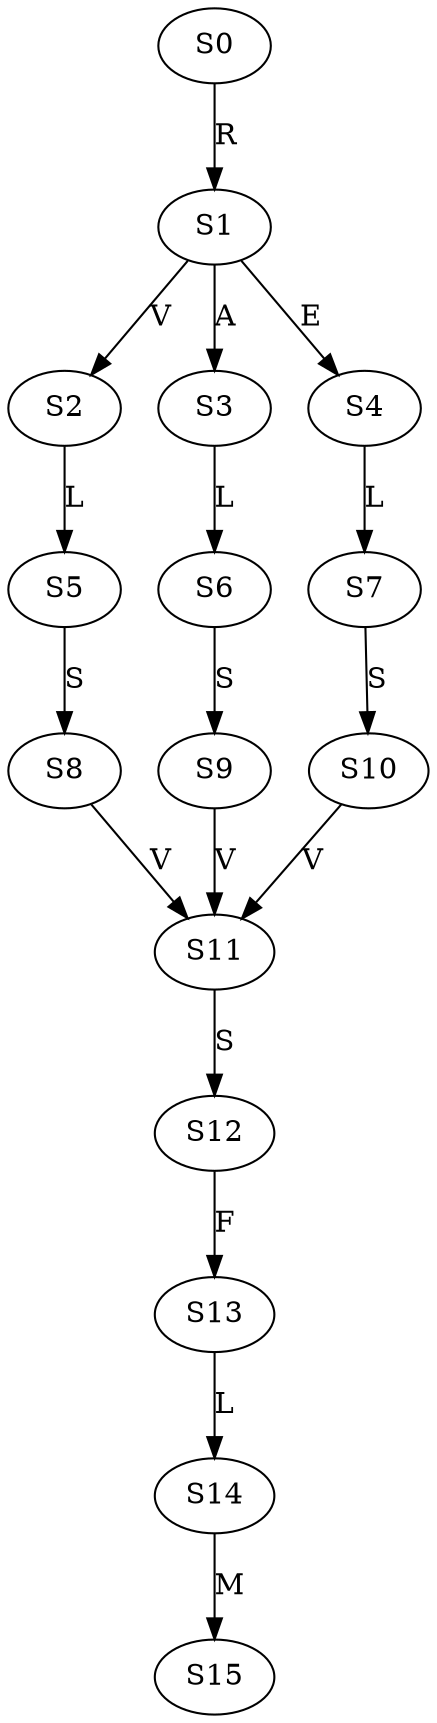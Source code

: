 strict digraph  {
	S0 -> S1 [ label = R ];
	S1 -> S2 [ label = V ];
	S1 -> S3 [ label = A ];
	S1 -> S4 [ label = E ];
	S2 -> S5 [ label = L ];
	S3 -> S6 [ label = L ];
	S4 -> S7 [ label = L ];
	S5 -> S8 [ label = S ];
	S6 -> S9 [ label = S ];
	S7 -> S10 [ label = S ];
	S8 -> S11 [ label = V ];
	S9 -> S11 [ label = V ];
	S10 -> S11 [ label = V ];
	S11 -> S12 [ label = S ];
	S12 -> S13 [ label = F ];
	S13 -> S14 [ label = L ];
	S14 -> S15 [ label = M ];
}
